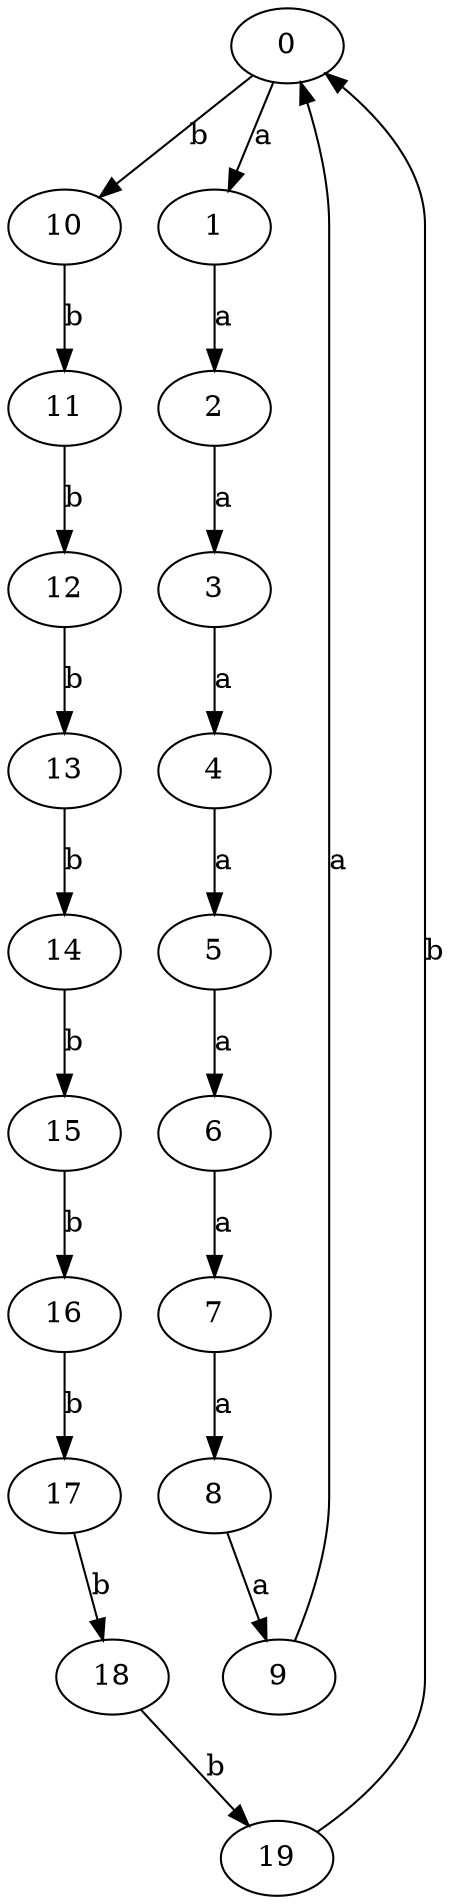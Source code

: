 digraph g {
0;1;2;3;4;5;6;7;8;9;10;11;12;13;14;15;16;17;18;19;

0 -> 1 [label = "a"]
1 -> 2 [label = "a"]
2 -> 3 [label = "a"]
3 -> 4 [label = "a"]
4 -> 5 [label = "a"]
5 -> 6 [label = "a"]
6 -> 7 [label = "a"]
7 -> 8 [label = "a"]
8 -> 9 [label = "a"]
9 -> 0 [label = "a"]
0 -> 10 [label = "b"]
10 -> 11 [label = "b"]
11 -> 12 [label = "b"]
12 -> 13 [label = "b"]
13 -> 14 [label = "b"]
14 -> 15 [label = "b"]
15 -> 16 [label = "b"]
16 -> 17 [label = "b"]
17 -> 18 [label = "b"]
18 -> 19 [label = "b"]
19 -> 0 [label = "b"]
}